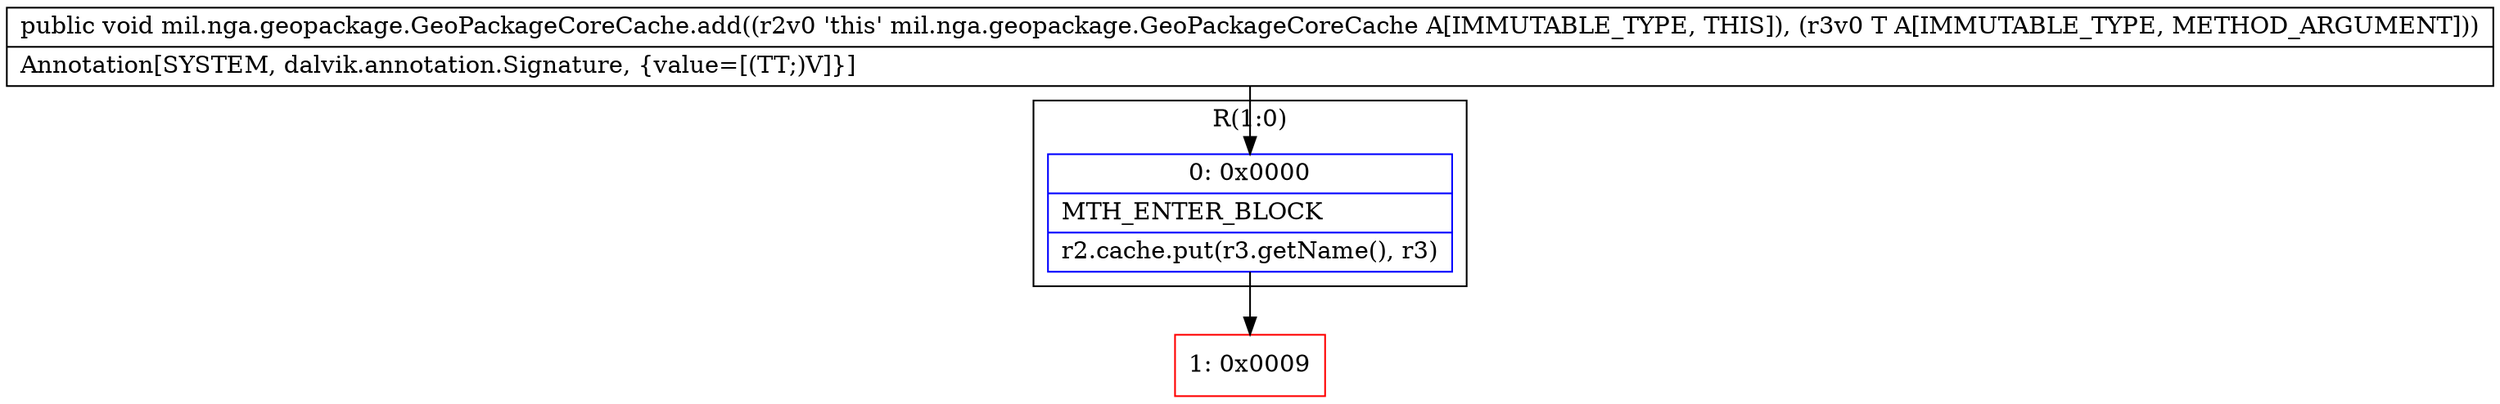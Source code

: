 digraph "CFG formil.nga.geopackage.GeoPackageCoreCache.add(Lmil\/nga\/geopackage\/GeoPackageCore;)V" {
subgraph cluster_Region_1505171883 {
label = "R(1:0)";
node [shape=record,color=blue];
Node_0 [shape=record,label="{0\:\ 0x0000|MTH_ENTER_BLOCK\l|r2.cache.put(r3.getName(), r3)\l}"];
}
Node_1 [shape=record,color=red,label="{1\:\ 0x0009}"];
MethodNode[shape=record,label="{public void mil.nga.geopackage.GeoPackageCoreCache.add((r2v0 'this' mil.nga.geopackage.GeoPackageCoreCache A[IMMUTABLE_TYPE, THIS]), (r3v0 T A[IMMUTABLE_TYPE, METHOD_ARGUMENT]))  | Annotation[SYSTEM, dalvik.annotation.Signature, \{value=[(TT;)V]\}]\l}"];
MethodNode -> Node_0;
Node_0 -> Node_1;
}

